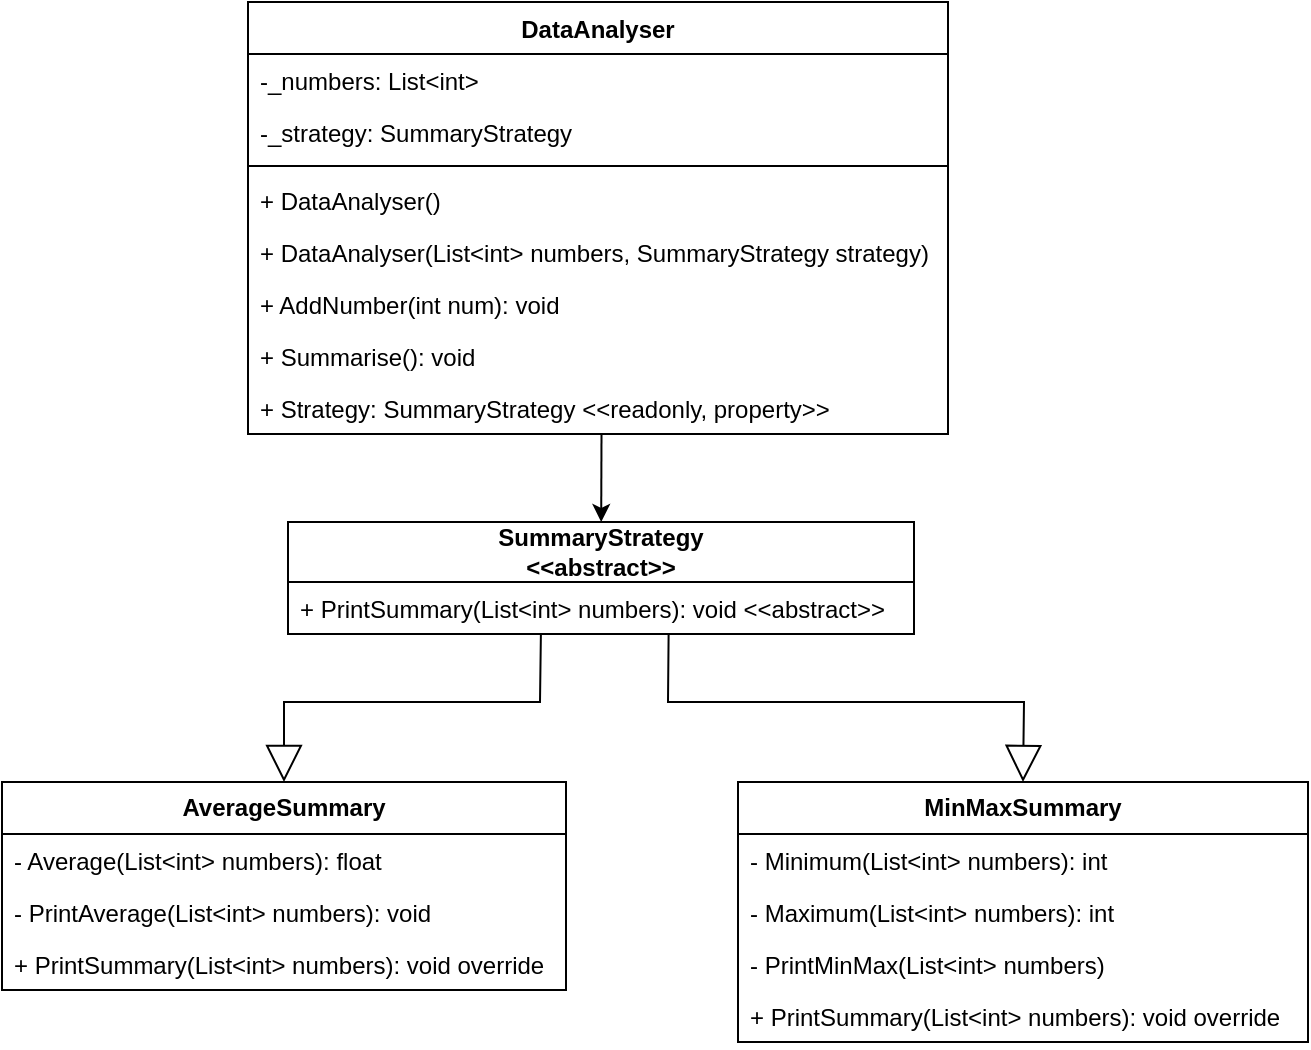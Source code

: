 <mxfile version="22.1.0" type="device">
  <diagram name="Trang-1" id="BSI4O_B9rFVBFwTaf7U2">
    <mxGraphModel dx="1290" dy="534" grid="1" gridSize="10" guides="1" tooltips="1" connect="1" arrows="1" fold="1" page="1" pageScale="1" pageWidth="827" pageHeight="1169" math="0" shadow="0">
      <root>
        <mxCell id="0" />
        <mxCell id="1" parent="0" />
        <mxCell id="7cZM7zxI1wRTEGrWhanU-1" value="DataAnalyser" style="swimlane;fontStyle=1;align=center;verticalAlign=top;childLayout=stackLayout;horizontal=1;startSize=26;horizontalStack=0;resizeParent=1;resizeParentMax=0;resizeLast=0;collapsible=1;marginBottom=0;whiteSpace=wrap;html=1;" parent="1" vertex="1">
          <mxGeometry x="150" y="130" width="350" height="216" as="geometry" />
        </mxCell>
        <mxCell id="7cZM7zxI1wRTEGrWhanU-2" value="-_numbers: List&amp;lt;int&amp;gt;" style="text;strokeColor=none;fillColor=none;align=left;verticalAlign=top;spacingLeft=4;spacingRight=4;overflow=hidden;rotatable=0;points=[[0,0.5],[1,0.5]];portConstraint=eastwest;whiteSpace=wrap;html=1;" parent="7cZM7zxI1wRTEGrWhanU-1" vertex="1">
          <mxGeometry y="26" width="350" height="26" as="geometry" />
        </mxCell>
        <mxCell id="7cZM7zxI1wRTEGrWhanU-5" value="-_strategy: SummaryStrategy" style="text;strokeColor=none;fillColor=none;align=left;verticalAlign=top;spacingLeft=4;spacingRight=4;overflow=hidden;rotatable=0;points=[[0,0.5],[1,0.5]];portConstraint=eastwest;whiteSpace=wrap;html=1;" parent="7cZM7zxI1wRTEGrWhanU-1" vertex="1">
          <mxGeometry y="52" width="350" height="26" as="geometry" />
        </mxCell>
        <mxCell id="7cZM7zxI1wRTEGrWhanU-3" value="" style="line;strokeWidth=1;fillColor=none;align=left;verticalAlign=middle;spacingTop=-1;spacingLeft=3;spacingRight=3;rotatable=0;labelPosition=right;points=[];portConstraint=eastwest;strokeColor=inherit;" parent="7cZM7zxI1wRTEGrWhanU-1" vertex="1">
          <mxGeometry y="78" width="350" height="8" as="geometry" />
        </mxCell>
        <mxCell id="7cZM7zxI1wRTEGrWhanU-4" value="+ DataAnalyser()" style="text;strokeColor=none;fillColor=none;align=left;verticalAlign=top;spacingLeft=4;spacingRight=4;overflow=hidden;rotatable=0;points=[[0,0.5],[1,0.5]];portConstraint=eastwest;whiteSpace=wrap;html=1;" parent="7cZM7zxI1wRTEGrWhanU-1" vertex="1">
          <mxGeometry y="86" width="350" height="26" as="geometry" />
        </mxCell>
        <mxCell id="7cZM7zxI1wRTEGrWhanU-7" value="+ DataAnalyser(List&amp;lt;int&amp;gt; numbers, SummaryStrategy strategy)" style="text;strokeColor=none;fillColor=none;align=left;verticalAlign=top;spacingLeft=4;spacingRight=4;overflow=hidden;rotatable=0;points=[[0,0.5],[1,0.5]];portConstraint=eastwest;whiteSpace=wrap;html=1;" parent="7cZM7zxI1wRTEGrWhanU-1" vertex="1">
          <mxGeometry y="112" width="350" height="26" as="geometry" />
        </mxCell>
        <mxCell id="7cZM7zxI1wRTEGrWhanU-8" value="+ AddNumber(int num): void" style="text;strokeColor=none;fillColor=none;align=left;verticalAlign=top;spacingLeft=4;spacingRight=4;overflow=hidden;rotatable=0;points=[[0,0.5],[1,0.5]];portConstraint=eastwest;whiteSpace=wrap;html=1;" parent="7cZM7zxI1wRTEGrWhanU-1" vertex="1">
          <mxGeometry y="138" width="350" height="26" as="geometry" />
        </mxCell>
        <mxCell id="7cZM7zxI1wRTEGrWhanU-9" value="+ Summarise(): void" style="text;strokeColor=none;fillColor=none;align=left;verticalAlign=top;spacingLeft=4;spacingRight=4;overflow=hidden;rotatable=0;points=[[0,0.5],[1,0.5]];portConstraint=eastwest;whiteSpace=wrap;html=1;" parent="7cZM7zxI1wRTEGrWhanU-1" vertex="1">
          <mxGeometry y="164" width="350" height="26" as="geometry" />
        </mxCell>
        <mxCell id="7cZM7zxI1wRTEGrWhanU-16" value="+ Strategy: SummaryStrategy &amp;lt;&amp;lt;readonly, property&amp;gt;&amp;gt;" style="text;strokeColor=none;fillColor=none;align=left;verticalAlign=top;spacingLeft=4;spacingRight=4;overflow=hidden;rotatable=0;points=[[0,0.5],[1,0.5]];portConstraint=eastwest;whiteSpace=wrap;html=1;" parent="7cZM7zxI1wRTEGrWhanU-1" vertex="1">
          <mxGeometry y="190" width="350" height="26" as="geometry" />
        </mxCell>
        <mxCell id="7cZM7zxI1wRTEGrWhanU-10" value="&lt;b&gt;SummaryStrategy&lt;br&gt;&amp;lt;&amp;lt;abstract&amp;gt;&amp;gt;&lt;/b&gt;" style="swimlane;fontStyle=0;childLayout=stackLayout;horizontal=1;startSize=30;fillColor=none;horizontalStack=0;resizeParent=1;resizeParentMax=0;resizeLast=0;collapsible=1;marginBottom=0;whiteSpace=wrap;html=1;" parent="1" vertex="1">
          <mxGeometry x="170" y="390" width="313" height="56" as="geometry" />
        </mxCell>
        <mxCell id="7cZM7zxI1wRTEGrWhanU-11" value="+ PrintSummary(List&amp;lt;int&amp;gt; numbers): void &amp;lt;&amp;lt;abstract&amp;gt;&amp;gt;" style="text;strokeColor=none;fillColor=none;align=left;verticalAlign=top;spacingLeft=4;spacingRight=4;overflow=hidden;rotatable=0;points=[[0,0.5],[1,0.5]];portConstraint=eastwest;whiteSpace=wrap;html=1;" parent="7cZM7zxI1wRTEGrWhanU-10" vertex="1">
          <mxGeometry y="30" width="313" height="26" as="geometry" />
        </mxCell>
        <mxCell id="7cZM7zxI1wRTEGrWhanU-14" value="" style="endArrow=classic;html=1;rounded=0;exitX=0.505;exitY=1.013;exitDx=0;exitDy=0;exitPerimeter=0;" parent="1" source="7cZM7zxI1wRTEGrWhanU-16" target="7cZM7zxI1wRTEGrWhanU-10" edge="1">
          <mxGeometry width="50" height="50" relative="1" as="geometry">
            <mxPoint x="320" y="380" as="sourcePoint" />
            <mxPoint x="370" y="330" as="targetPoint" />
          </mxGeometry>
        </mxCell>
        <mxCell id="7cZM7zxI1wRTEGrWhanU-22" value="&lt;b&gt;AverageSummary&lt;/b&gt;" style="swimlane;fontStyle=0;childLayout=stackLayout;horizontal=1;startSize=26;fillColor=none;horizontalStack=0;resizeParent=1;resizeParentMax=0;resizeLast=0;collapsible=1;marginBottom=0;whiteSpace=wrap;html=1;" parent="1" vertex="1">
          <mxGeometry x="27" y="520" width="282" height="104" as="geometry" />
        </mxCell>
        <mxCell id="7cZM7zxI1wRTEGrWhanU-23" value="- Average(List&amp;lt;int&amp;gt; numbers): float" style="text;strokeColor=none;fillColor=none;align=left;verticalAlign=top;spacingLeft=4;spacingRight=4;overflow=hidden;rotatable=0;points=[[0,0.5],[1,0.5]];portConstraint=eastwest;whiteSpace=wrap;html=1;" parent="7cZM7zxI1wRTEGrWhanU-22" vertex="1">
          <mxGeometry y="26" width="282" height="26" as="geometry" />
        </mxCell>
        <mxCell id="7cZM7zxI1wRTEGrWhanU-24" value="- PrintAverage(List&amp;lt;int&amp;gt; numbers): void" style="text;strokeColor=none;fillColor=none;align=left;verticalAlign=top;spacingLeft=4;spacingRight=4;overflow=hidden;rotatable=0;points=[[0,0.5],[1,0.5]];portConstraint=eastwest;whiteSpace=wrap;html=1;" parent="7cZM7zxI1wRTEGrWhanU-22" vertex="1">
          <mxGeometry y="52" width="282" height="26" as="geometry" />
        </mxCell>
        <mxCell id="7cZM7zxI1wRTEGrWhanU-25" value="+ PrintSummary(List&amp;lt;int&amp;gt; numbers): void override" style="text;strokeColor=none;fillColor=none;align=left;verticalAlign=top;spacingLeft=4;spacingRight=4;overflow=hidden;rotatable=0;points=[[0,0.5],[1,0.5]];portConstraint=eastwest;whiteSpace=wrap;html=1;" parent="7cZM7zxI1wRTEGrWhanU-22" vertex="1">
          <mxGeometry y="78" width="282" height="26" as="geometry" />
        </mxCell>
        <mxCell id="7cZM7zxI1wRTEGrWhanU-27" value="&lt;b&gt;MinMaxSummary&lt;/b&gt;" style="swimlane;fontStyle=0;childLayout=stackLayout;horizontal=1;startSize=26;fillColor=none;horizontalStack=0;resizeParent=1;resizeParentMax=0;resizeLast=0;collapsible=1;marginBottom=0;whiteSpace=wrap;html=1;" parent="1" vertex="1">
          <mxGeometry x="395" y="520" width="285" height="130" as="geometry" />
        </mxCell>
        <mxCell id="7cZM7zxI1wRTEGrWhanU-28" value="- Minimum(List&amp;lt;int&amp;gt; numbers): int" style="text;strokeColor=none;fillColor=none;align=left;verticalAlign=top;spacingLeft=4;spacingRight=4;overflow=hidden;rotatable=0;points=[[0,0.5],[1,0.5]];portConstraint=eastwest;whiteSpace=wrap;html=1;" parent="7cZM7zxI1wRTEGrWhanU-27" vertex="1">
          <mxGeometry y="26" width="285" height="26" as="geometry" />
        </mxCell>
        <mxCell id="7cZM7zxI1wRTEGrWhanU-29" value="- Maximum(List&amp;lt;int&amp;gt; numbers): int" style="text;strokeColor=none;fillColor=none;align=left;verticalAlign=top;spacingLeft=4;spacingRight=4;overflow=hidden;rotatable=0;points=[[0,0.5],[1,0.5]];portConstraint=eastwest;whiteSpace=wrap;html=1;" parent="7cZM7zxI1wRTEGrWhanU-27" vertex="1">
          <mxGeometry y="52" width="285" height="26" as="geometry" />
        </mxCell>
        <mxCell id="7cZM7zxI1wRTEGrWhanU-32" value="- PrintMinMax(List&amp;lt;int&amp;gt; numbers)" style="text;strokeColor=none;fillColor=none;align=left;verticalAlign=top;spacingLeft=4;spacingRight=4;overflow=hidden;rotatable=0;points=[[0,0.5],[1,0.5]];portConstraint=eastwest;whiteSpace=wrap;html=1;" parent="7cZM7zxI1wRTEGrWhanU-27" vertex="1">
          <mxGeometry y="78" width="285" height="26" as="geometry" />
        </mxCell>
        <mxCell id="7cZM7zxI1wRTEGrWhanU-30" value="+ PrintSummary(List&amp;lt;int&amp;gt; numbers): void override&amp;nbsp;" style="text;strokeColor=none;fillColor=none;align=left;verticalAlign=top;spacingLeft=4;spacingRight=4;overflow=hidden;rotatable=0;points=[[0,0.5],[1,0.5]];portConstraint=eastwest;whiteSpace=wrap;html=1;" parent="7cZM7zxI1wRTEGrWhanU-27" vertex="1">
          <mxGeometry y="104" width="285" height="26" as="geometry" />
        </mxCell>
        <mxCell id="7cZM7zxI1wRTEGrWhanU-33" value="" style="endArrow=block;endSize=16;endFill=0;html=1;rounded=0;entryX=0.5;entryY=0;entryDx=0;entryDy=0;exitX=0.404;exitY=0.991;exitDx=0;exitDy=0;exitPerimeter=0;" parent="1" source="7cZM7zxI1wRTEGrWhanU-11" target="7cZM7zxI1wRTEGrWhanU-22" edge="1">
          <mxGeometry width="160" relative="1" as="geometry">
            <mxPoint x="10" y="480" as="sourcePoint" />
            <mxPoint x="170" y="480" as="targetPoint" />
            <Array as="points">
              <mxPoint x="296" y="480" />
              <mxPoint x="168" y="480" />
            </Array>
          </mxGeometry>
        </mxCell>
        <mxCell id="7cZM7zxI1wRTEGrWhanU-34" value="" style="endArrow=block;endSize=16;endFill=0;html=1;rounded=0;entryX=0.5;entryY=0;entryDx=0;entryDy=0;exitX=0.608;exitY=1.006;exitDx=0;exitDy=0;exitPerimeter=0;" parent="1" source="7cZM7zxI1wRTEGrWhanU-11" target="7cZM7zxI1wRTEGrWhanU-27" edge="1">
          <mxGeometry width="160" relative="1" as="geometry">
            <mxPoint x="483" y="480" as="sourcePoint" />
            <mxPoint x="643" y="480" as="targetPoint" />
            <Array as="points">
              <mxPoint x="360" y="480" />
              <mxPoint x="538" y="480" />
            </Array>
          </mxGeometry>
        </mxCell>
      </root>
    </mxGraphModel>
  </diagram>
</mxfile>
